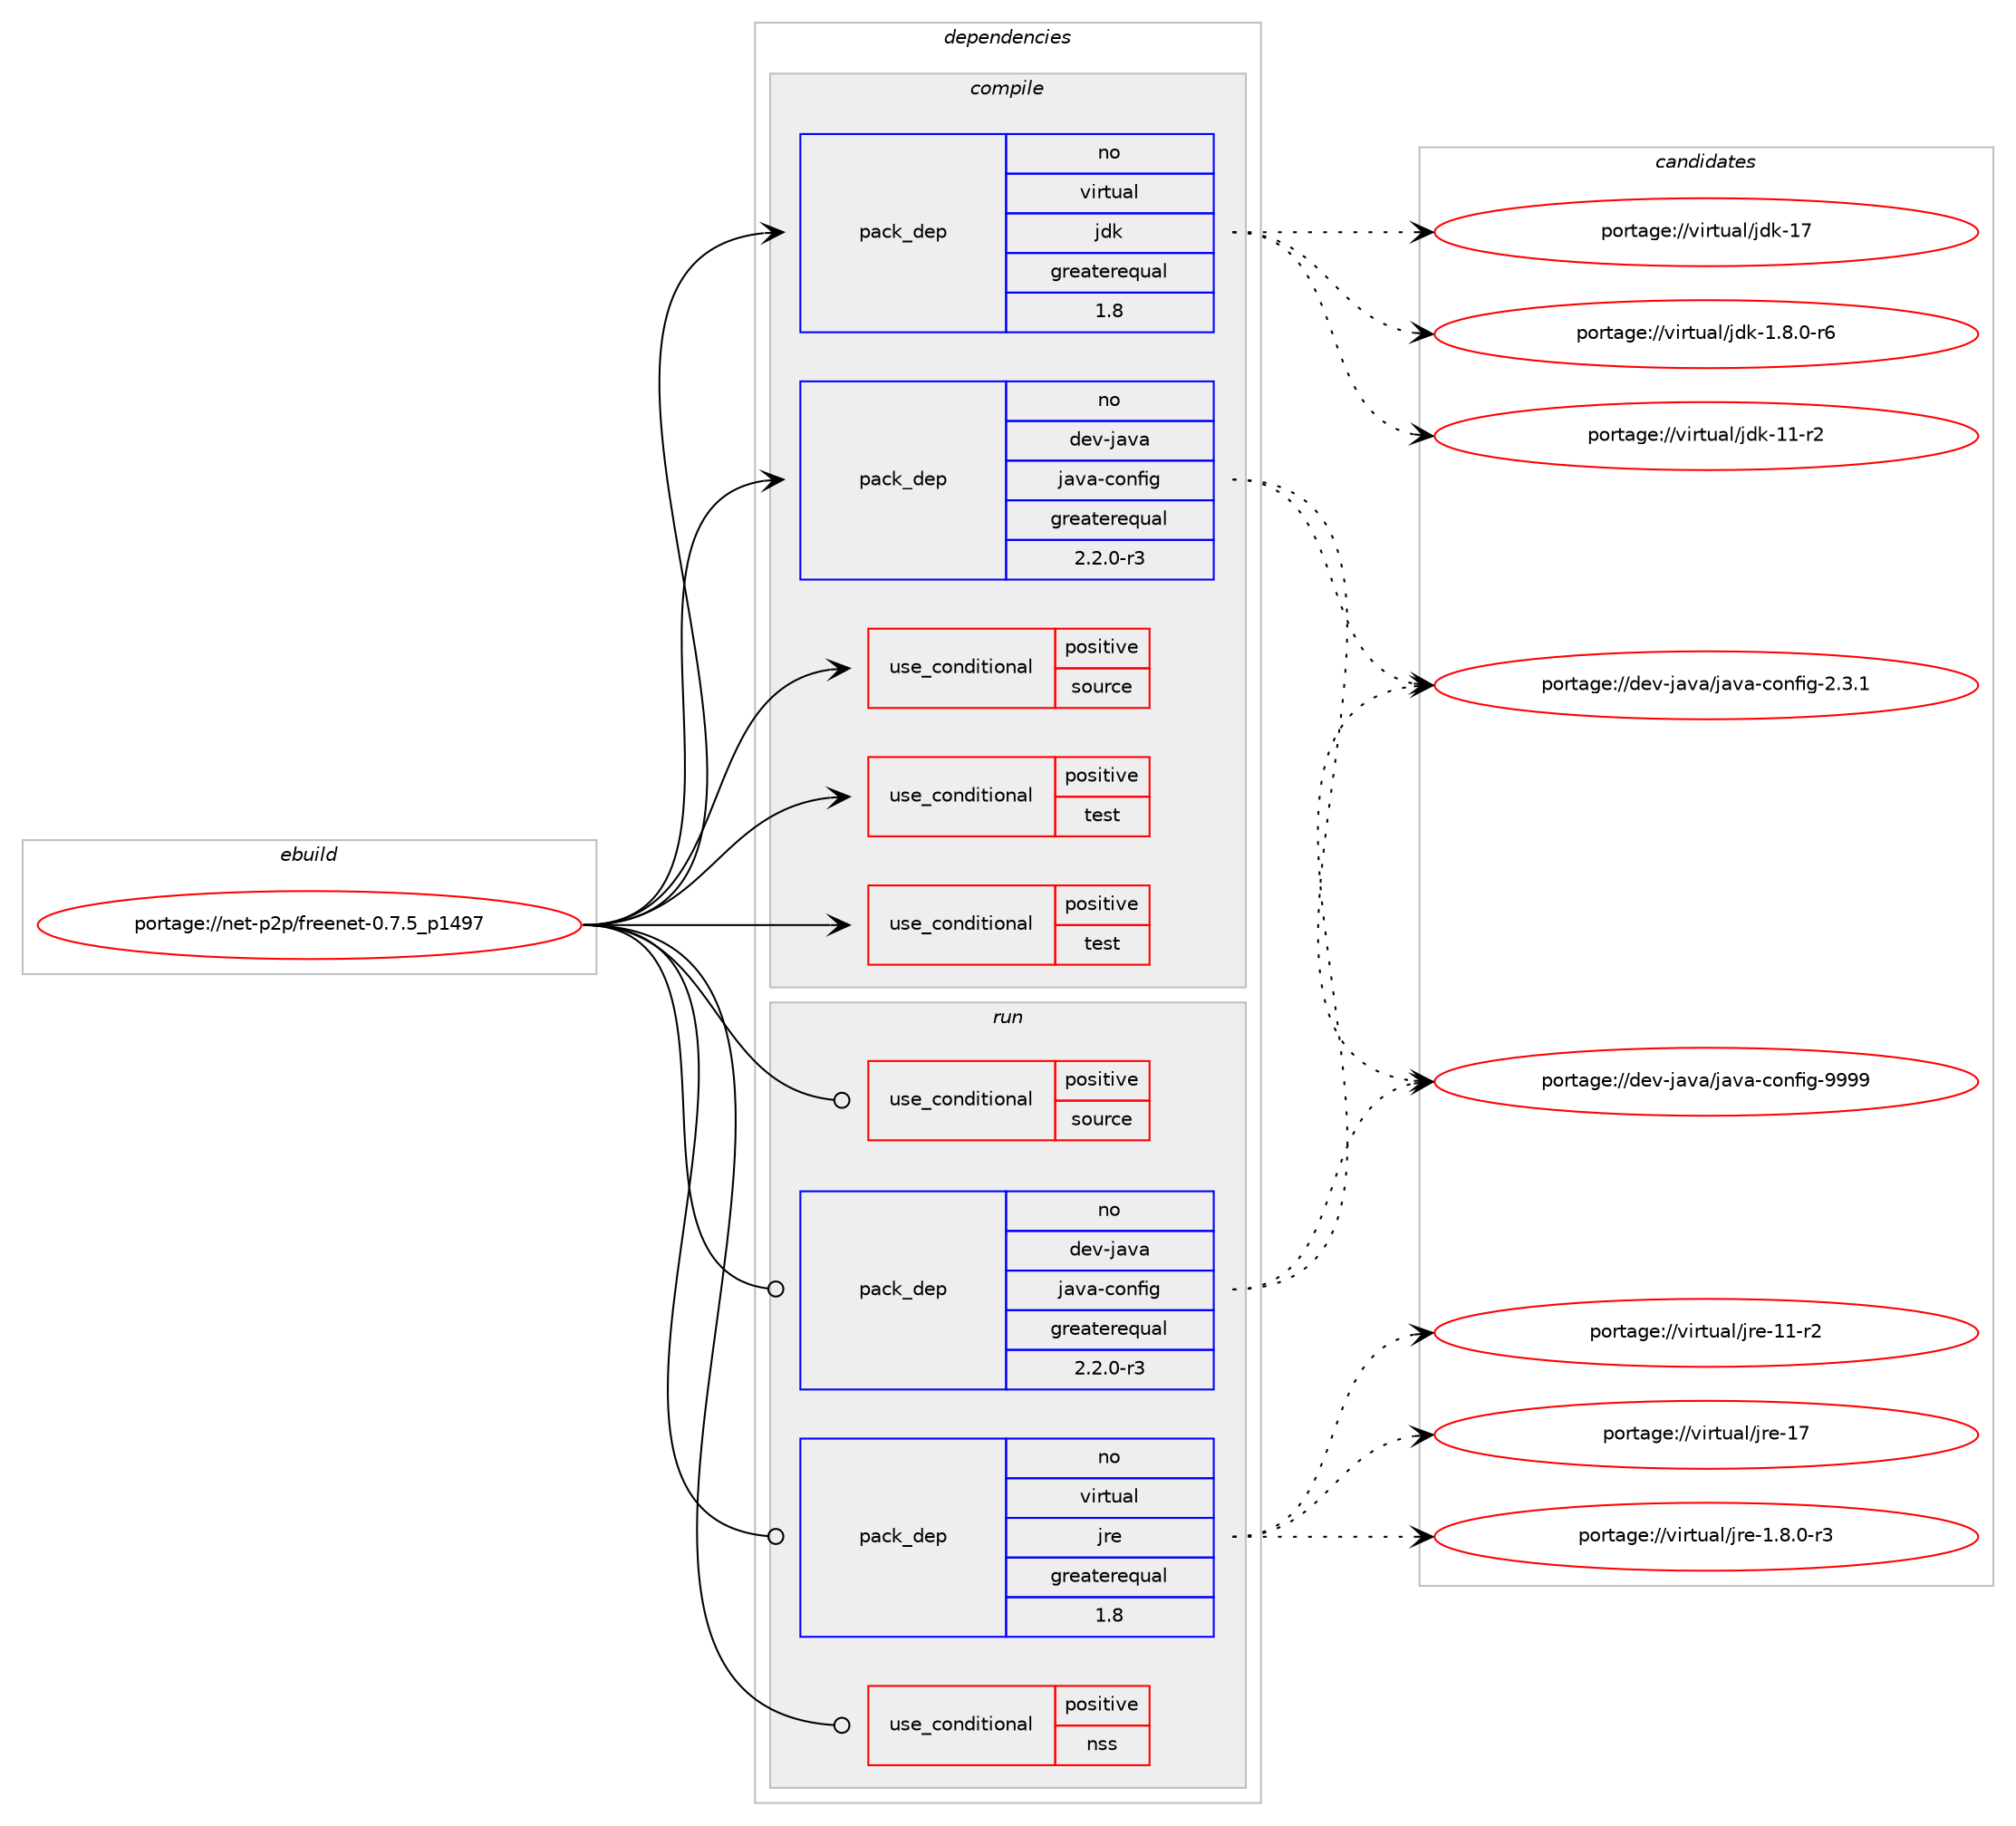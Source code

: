 digraph prolog {

# *************
# Graph options
# *************

newrank=true;
concentrate=true;
compound=true;
graph [rankdir=LR,fontname=Helvetica,fontsize=10,ranksep=1.5];#, ranksep=2.5, nodesep=0.2];
edge  [arrowhead=vee];
node  [fontname=Helvetica,fontsize=10];

# **********
# The ebuild
# **********

subgraph cluster_leftcol {
color=gray;
label=<<i>ebuild</i>>;
id [label="portage://net-p2p/freenet-0.7.5_p1497", color=red, width=4, href="../net-p2p/freenet-0.7.5_p1497.svg"];
}

# ****************
# The dependencies
# ****************

subgraph cluster_midcol {
color=gray;
label=<<i>dependencies</i>>;
subgraph cluster_compile {
fillcolor="#eeeeee";
style=filled;
label=<<i>compile</i>>;
subgraph cond381 {
dependency606 [label=<<TABLE BORDER="0" CELLBORDER="1" CELLSPACING="0" CELLPADDING="4"><TR><TD ROWSPAN="3" CELLPADDING="10">use_conditional</TD></TR><TR><TD>positive</TD></TR><TR><TD>source</TD></TR></TABLE>>, shape=none, color=red];
# *** BEGIN UNKNOWN DEPENDENCY TYPE (TODO) ***
# dependency606 -> package_dependency(portage://net-p2p/freenet-0.7.5_p1497,install,no,app-arch,zip,none,[,,],[],[])
# *** END UNKNOWN DEPENDENCY TYPE (TODO) ***

}
id:e -> dependency606:w [weight=20,style="solid",arrowhead="vee"];
subgraph cond382 {
dependency607 [label=<<TABLE BORDER="0" CELLBORDER="1" CELLSPACING="0" CELLPADDING="4"><TR><TD ROWSPAN="3" CELLPADDING="10">use_conditional</TD></TR><TR><TD>positive</TD></TR><TR><TD>test</TD></TR></TABLE>>, shape=none, color=red];
# *** BEGIN UNKNOWN DEPENDENCY TYPE (TODO) ***
# dependency607 -> package_dependency(portage://net-p2p/freenet-0.7.5_p1497,install,no,dev-java,hamcrest,none,[,,],[slot(0)],[])
# *** END UNKNOWN DEPENDENCY TYPE (TODO) ***

# *** BEGIN UNKNOWN DEPENDENCY TYPE (TODO) ***
# dependency607 -> package_dependency(portage://net-p2p/freenet-0.7.5_p1497,install,no,dev-java,mockito,none,[,,],[slot(0)],[])
# *** END UNKNOWN DEPENDENCY TYPE (TODO) ***

# *** BEGIN UNKNOWN DEPENDENCY TYPE (TODO) ***
# dependency607 -> package_dependency(portage://net-p2p/freenet-0.7.5_p1497,install,no,dev-java,objenesis,none,[,,],[slot(0)],[])
# *** END UNKNOWN DEPENDENCY TYPE (TODO) ***

# *** BEGIN UNKNOWN DEPENDENCY TYPE (TODO) ***
# dependency607 -> package_dependency(portage://net-p2p/freenet-0.7.5_p1497,install,no,net-libs,NativeThread,none,[,,],[slot(0)],[])
# *** END UNKNOWN DEPENDENCY TYPE (TODO) ***

}
id:e -> dependency607:w [weight=20,style="solid",arrowhead="vee"];
subgraph cond383 {
dependency608 [label=<<TABLE BORDER="0" CELLBORDER="1" CELLSPACING="0" CELLPADDING="4"><TR><TD ROWSPAN="3" CELLPADDING="10">use_conditional</TD></TR><TR><TD>positive</TD></TR><TR><TD>test</TD></TR></TABLE>>, shape=none, color=red];
# *** BEGIN UNKNOWN DEPENDENCY TYPE (TODO) ***
# dependency608 -> package_dependency(portage://net-p2p/freenet-0.7.5_p1497,install,no,dev-java,junit,none,[,,],[slot(4)],[])
# *** END UNKNOWN DEPENDENCY TYPE (TODO) ***

}
id:e -> dependency608:w [weight=20,style="solid",arrowhead="vee"];
# *** BEGIN UNKNOWN DEPENDENCY TYPE (TODO) ***
# id -> package_dependency(portage://net-p2p/freenet-0.7.5_p1497,install,no,dev-java,bcprov,none,[,,],[slot(0)],[])
# *** END UNKNOWN DEPENDENCY TYPE (TODO) ***

# *** BEGIN UNKNOWN DEPENDENCY TYPE (TODO) ***
# id -> package_dependency(portage://net-p2p/freenet-0.7.5_p1497,install,no,dev-java,commons-compress,none,[,,],[slot(0)],[])
# *** END UNKNOWN DEPENDENCY TYPE (TODO) ***

# *** BEGIN UNKNOWN DEPENDENCY TYPE (TODO) ***
# id -> package_dependency(portage://net-p2p/freenet-0.7.5_p1497,install,no,dev-java,fec,none,[,,],[slot(0)],[])
# *** END UNKNOWN DEPENDENCY TYPE (TODO) ***

# *** BEGIN UNKNOWN DEPENDENCY TYPE (TODO) ***
# id -> package_dependency(portage://net-p2p/freenet-0.7.5_p1497,install,no,dev-java,freenet-ext,none,[,,],[slot(29)],[])
# *** END UNKNOWN DEPENDENCY TYPE (TODO) ***

subgraph pack216 {
dependency609 [label=<<TABLE BORDER="0" CELLBORDER="1" CELLSPACING="0" CELLPADDING="4" WIDTH="220"><TR><TD ROWSPAN="6" CELLPADDING="30">pack_dep</TD></TR><TR><TD WIDTH="110">no</TD></TR><TR><TD>dev-java</TD></TR><TR><TD>java-config</TD></TR><TR><TD>greaterequal</TD></TR><TR><TD>2.2.0-r3</TD></TR></TABLE>>, shape=none, color=blue];
}
id:e -> dependency609:w [weight=20,style="solid",arrowhead="vee"];
# *** BEGIN UNKNOWN DEPENDENCY TYPE (TODO) ***
# id -> package_dependency(portage://net-p2p/freenet-0.7.5_p1497,install,no,dev-java,java-service-wrapper,none,[,,],[slot(0)],[])
# *** END UNKNOWN DEPENDENCY TYPE (TODO) ***

# *** BEGIN UNKNOWN DEPENDENCY TYPE (TODO) ***
# id -> package_dependency(portage://net-p2p/freenet-0.7.5_p1497,install,no,dev-java,jbitcollider-core,none,[,,],[slot(0)],[])
# *** END UNKNOWN DEPENDENCY TYPE (TODO) ***

# *** BEGIN UNKNOWN DEPENDENCY TYPE (TODO) ***
# id -> package_dependency(portage://net-p2p/freenet-0.7.5_p1497,install,no,dev-java,jna,none,[,,],[slot(4)],[])
# *** END UNKNOWN DEPENDENCY TYPE (TODO) ***

# *** BEGIN UNKNOWN DEPENDENCY TYPE (TODO) ***
# id -> package_dependency(portage://net-p2p/freenet-0.7.5_p1497,install,no,dev-java,lzma,none,[,,],[slot(0)],[])
# *** END UNKNOWN DEPENDENCY TYPE (TODO) ***

# *** BEGIN UNKNOWN DEPENDENCY TYPE (TODO) ***
# id -> package_dependency(portage://net-p2p/freenet-0.7.5_p1497,install,no,dev-java,lzmajio,none,[,,],[slot(0)],[])
# *** END UNKNOWN DEPENDENCY TYPE (TODO) ***

# *** BEGIN UNKNOWN DEPENDENCY TYPE (TODO) ***
# id -> package_dependency(portage://net-p2p/freenet-0.7.5_p1497,install,no,dev-java,mersennetwister,none,[,,],[slot(0)],[])
# *** END UNKNOWN DEPENDENCY TYPE (TODO) ***

# *** BEGIN UNKNOWN DEPENDENCY TYPE (TODO) ***
# id -> package_dependency(portage://net-p2p/freenet-0.7.5_p1497,install,no,dev-java,unbescape,none,[,,],[slot(0)],[])
# *** END UNKNOWN DEPENDENCY TYPE (TODO) ***

subgraph pack217 {
dependency610 [label=<<TABLE BORDER="0" CELLBORDER="1" CELLSPACING="0" CELLPADDING="4" WIDTH="220"><TR><TD ROWSPAN="6" CELLPADDING="30">pack_dep</TD></TR><TR><TD WIDTH="110">no</TD></TR><TR><TD>virtual</TD></TR><TR><TD>jdk</TD></TR><TR><TD>greaterequal</TD></TR><TR><TD>1.8</TD></TR></TABLE>>, shape=none, color=blue];
}
id:e -> dependency610:w [weight=20,style="solid",arrowhead="vee"];
}
subgraph cluster_compileandrun {
fillcolor="#eeeeee";
style=filled;
label=<<i>compile and run</i>>;
}
subgraph cluster_run {
fillcolor="#eeeeee";
style=filled;
label=<<i>run</i>>;
subgraph cond384 {
dependency611 [label=<<TABLE BORDER="0" CELLBORDER="1" CELLSPACING="0" CELLPADDING="4"><TR><TD ROWSPAN="3" CELLPADDING="10">use_conditional</TD></TR><TR><TD>positive</TD></TR><TR><TD>nss</TD></TR></TABLE>>, shape=none, color=red];
# *** BEGIN UNKNOWN DEPENDENCY TYPE (TODO) ***
# dependency611 -> package_dependency(portage://net-p2p/freenet-0.7.5_p1497,run,no,dev-libs,nss,none,[,,],[],[])
# *** END UNKNOWN DEPENDENCY TYPE (TODO) ***

}
id:e -> dependency611:w [weight=20,style="solid",arrowhead="odot"];
subgraph cond385 {
dependency612 [label=<<TABLE BORDER="0" CELLBORDER="1" CELLSPACING="0" CELLPADDING="4"><TR><TD ROWSPAN="3" CELLPADDING="10">use_conditional</TD></TR><TR><TD>positive</TD></TR><TR><TD>source</TD></TR></TABLE>>, shape=none, color=red];
# *** BEGIN UNKNOWN DEPENDENCY TYPE (TODO) ***
# dependency612 -> package_dependency(portage://net-p2p/freenet-0.7.5_p1497,run,no,app-arch,zip,none,[,,],[],[])
# *** END UNKNOWN DEPENDENCY TYPE (TODO) ***

}
id:e -> dependency612:w [weight=20,style="solid",arrowhead="odot"];
# *** BEGIN UNKNOWN DEPENDENCY TYPE (TODO) ***
# id -> package_dependency(portage://net-p2p/freenet-0.7.5_p1497,run,no,acct-group,freenet,none,[,,],[],[])
# *** END UNKNOWN DEPENDENCY TYPE (TODO) ***

# *** BEGIN UNKNOWN DEPENDENCY TYPE (TODO) ***
# id -> package_dependency(portage://net-p2p/freenet-0.7.5_p1497,run,no,acct-user,freenet,none,[,,],[],[])
# *** END UNKNOWN DEPENDENCY TYPE (TODO) ***

# *** BEGIN UNKNOWN DEPENDENCY TYPE (TODO) ***
# id -> package_dependency(portage://net-p2p/freenet-0.7.5_p1497,run,no,dev-java,bcprov,none,[,,],[slot(0)],[])
# *** END UNKNOWN DEPENDENCY TYPE (TODO) ***

# *** BEGIN UNKNOWN DEPENDENCY TYPE (TODO) ***
# id -> package_dependency(portage://net-p2p/freenet-0.7.5_p1497,run,no,dev-java,commons-compress,none,[,,],[slot(0)],[])
# *** END UNKNOWN DEPENDENCY TYPE (TODO) ***

# *** BEGIN UNKNOWN DEPENDENCY TYPE (TODO) ***
# id -> package_dependency(portage://net-p2p/freenet-0.7.5_p1497,run,no,dev-java,fec,none,[,,],[slot(0)],[])
# *** END UNKNOWN DEPENDENCY TYPE (TODO) ***

# *** BEGIN UNKNOWN DEPENDENCY TYPE (TODO) ***
# id -> package_dependency(portage://net-p2p/freenet-0.7.5_p1497,run,no,dev-java,freenet-ext,none,[,,],[slot(29)],[])
# *** END UNKNOWN DEPENDENCY TYPE (TODO) ***

subgraph pack218 {
dependency613 [label=<<TABLE BORDER="0" CELLBORDER="1" CELLSPACING="0" CELLPADDING="4" WIDTH="220"><TR><TD ROWSPAN="6" CELLPADDING="30">pack_dep</TD></TR><TR><TD WIDTH="110">no</TD></TR><TR><TD>dev-java</TD></TR><TR><TD>java-config</TD></TR><TR><TD>greaterequal</TD></TR><TR><TD>2.2.0-r3</TD></TR></TABLE>>, shape=none, color=blue];
}
id:e -> dependency613:w [weight=20,style="solid",arrowhead="odot"];
# *** BEGIN UNKNOWN DEPENDENCY TYPE (TODO) ***
# id -> package_dependency(portage://net-p2p/freenet-0.7.5_p1497,run,no,dev-java,java-service-wrapper,none,[,,],[slot(0)],[])
# *** END UNKNOWN DEPENDENCY TYPE (TODO) ***

# *** BEGIN UNKNOWN DEPENDENCY TYPE (TODO) ***
# id -> package_dependency(portage://net-p2p/freenet-0.7.5_p1497,run,no,dev-java,jbitcollider-core,none,[,,],[slot(0)],[])
# *** END UNKNOWN DEPENDENCY TYPE (TODO) ***

# *** BEGIN UNKNOWN DEPENDENCY TYPE (TODO) ***
# id -> package_dependency(portage://net-p2p/freenet-0.7.5_p1497,run,no,dev-java,jna,none,[,,],[slot(4)],[])
# *** END UNKNOWN DEPENDENCY TYPE (TODO) ***

# *** BEGIN UNKNOWN DEPENDENCY TYPE (TODO) ***
# id -> package_dependency(portage://net-p2p/freenet-0.7.5_p1497,run,no,dev-java,lzma,none,[,,],[slot(0)],[])
# *** END UNKNOWN DEPENDENCY TYPE (TODO) ***

# *** BEGIN UNKNOWN DEPENDENCY TYPE (TODO) ***
# id -> package_dependency(portage://net-p2p/freenet-0.7.5_p1497,run,no,dev-java,lzmajio,none,[,,],[slot(0)],[])
# *** END UNKNOWN DEPENDENCY TYPE (TODO) ***

# *** BEGIN UNKNOWN DEPENDENCY TYPE (TODO) ***
# id -> package_dependency(portage://net-p2p/freenet-0.7.5_p1497,run,no,dev-java,mersennetwister,none,[,,],[slot(0)],[])
# *** END UNKNOWN DEPENDENCY TYPE (TODO) ***

# *** BEGIN UNKNOWN DEPENDENCY TYPE (TODO) ***
# id -> package_dependency(portage://net-p2p/freenet-0.7.5_p1497,run,no,dev-java,unbescape,none,[,,],[slot(0)],[])
# *** END UNKNOWN DEPENDENCY TYPE (TODO) ***

subgraph pack219 {
dependency614 [label=<<TABLE BORDER="0" CELLBORDER="1" CELLSPACING="0" CELLPADDING="4" WIDTH="220"><TR><TD ROWSPAN="6" CELLPADDING="30">pack_dep</TD></TR><TR><TD WIDTH="110">no</TD></TR><TR><TD>virtual</TD></TR><TR><TD>jre</TD></TR><TR><TD>greaterequal</TD></TR><TR><TD>1.8</TD></TR></TABLE>>, shape=none, color=blue];
}
id:e -> dependency614:w [weight=20,style="solid",arrowhead="odot"];
}
}

# **************
# The candidates
# **************

subgraph cluster_choices {
rank=same;
color=gray;
label=<<i>candidates</i>>;

subgraph choice216 {
color=black;
nodesep=1;
choice1001011184510697118974710697118974599111110102105103455046514649 [label="portage://dev-java/java-config-2.3.1", color=red, width=4,href="../dev-java/java-config-2.3.1.svg"];
choice10010111845106971189747106971189745991111101021051034557575757 [label="portage://dev-java/java-config-9999", color=red, width=4,href="../dev-java/java-config-9999.svg"];
dependency609:e -> choice1001011184510697118974710697118974599111110102105103455046514649:w [style=dotted,weight="100"];
dependency609:e -> choice10010111845106971189747106971189745991111101021051034557575757:w [style=dotted,weight="100"];
}
subgraph choice217 {
color=black;
nodesep=1;
choice11810511411611797108471061001074549465646484511454 [label="portage://virtual/jdk-1.8.0-r6", color=red, width=4,href="../virtual/jdk-1.8.0-r6.svg"];
choice11810511411611797108471061001074549494511450 [label="portage://virtual/jdk-11-r2", color=red, width=4,href="../virtual/jdk-11-r2.svg"];
choice1181051141161179710847106100107454955 [label="portage://virtual/jdk-17", color=red, width=4,href="../virtual/jdk-17.svg"];
dependency610:e -> choice11810511411611797108471061001074549465646484511454:w [style=dotted,weight="100"];
dependency610:e -> choice11810511411611797108471061001074549494511450:w [style=dotted,weight="100"];
dependency610:e -> choice1181051141161179710847106100107454955:w [style=dotted,weight="100"];
}
subgraph choice218 {
color=black;
nodesep=1;
choice1001011184510697118974710697118974599111110102105103455046514649 [label="portage://dev-java/java-config-2.3.1", color=red, width=4,href="../dev-java/java-config-2.3.1.svg"];
choice10010111845106971189747106971189745991111101021051034557575757 [label="portage://dev-java/java-config-9999", color=red, width=4,href="../dev-java/java-config-9999.svg"];
dependency613:e -> choice1001011184510697118974710697118974599111110102105103455046514649:w [style=dotted,weight="100"];
dependency613:e -> choice10010111845106971189747106971189745991111101021051034557575757:w [style=dotted,weight="100"];
}
subgraph choice219 {
color=black;
nodesep=1;
choice11810511411611797108471061141014549465646484511451 [label="portage://virtual/jre-1.8.0-r3", color=red, width=4,href="../virtual/jre-1.8.0-r3.svg"];
choice11810511411611797108471061141014549494511450 [label="portage://virtual/jre-11-r2", color=red, width=4,href="../virtual/jre-11-r2.svg"];
choice1181051141161179710847106114101454955 [label="portage://virtual/jre-17", color=red, width=4,href="../virtual/jre-17.svg"];
dependency614:e -> choice11810511411611797108471061141014549465646484511451:w [style=dotted,weight="100"];
dependency614:e -> choice11810511411611797108471061141014549494511450:w [style=dotted,weight="100"];
dependency614:e -> choice1181051141161179710847106114101454955:w [style=dotted,weight="100"];
}
}

}
